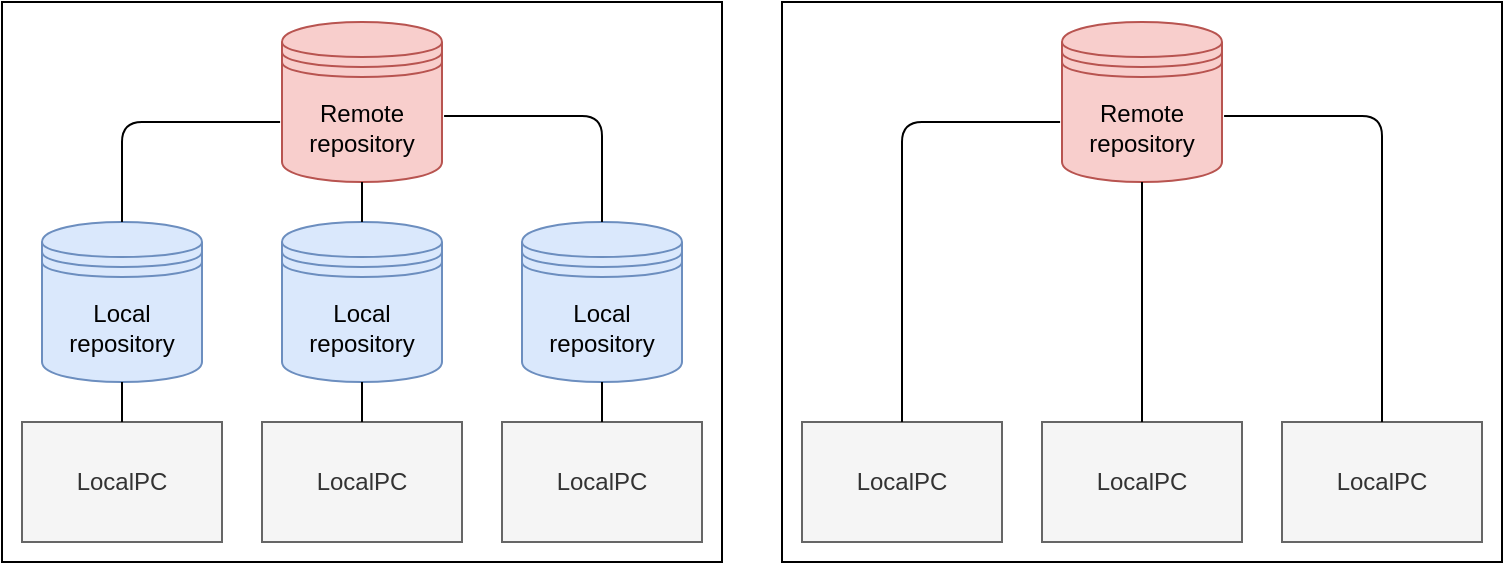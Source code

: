 <mxfile version="14.6.1" type="github"><diagram id="QEqnJiAisJeftAq-sqAr" name="Page-1"><mxGraphModel dx="981" dy="614" grid="1" gridSize="10" guides="1" tooltips="1" connect="1" arrows="1" fold="1" page="1" pageScale="1" pageWidth="827" pageHeight="1169" math="0" shadow="0"><root><mxCell id="0"/><mxCell id="1" parent="0"/><mxCell id="qaajnXQYSNhP2t-HtMHo-1" value="" style="rounded=0;whiteSpace=wrap;html=1;" vertex="1" parent="1"><mxGeometry x="40" y="40" width="360" height="280" as="geometry"/></mxCell><mxCell id="qaajnXQYSNhP2t-HtMHo-3" value="Local&lt;br&gt;repository" style="shape=datastore;whiteSpace=wrap;html=1;fillColor=#dae8fc;strokeColor=#6c8ebf;" vertex="1" parent="1"><mxGeometry x="60" y="150" width="80" height="80" as="geometry"/></mxCell><mxCell id="qaajnXQYSNhP2t-HtMHo-4" value="Local&lt;br&gt;repository" style="shape=datastore;whiteSpace=wrap;html=1;fillColor=#dae8fc;strokeColor=#6c8ebf;" vertex="1" parent="1"><mxGeometry x="180" y="150" width="80" height="80" as="geometry"/></mxCell><mxCell id="qaajnXQYSNhP2t-HtMHo-5" value="Local&lt;br&gt;repository" style="shape=datastore;whiteSpace=wrap;html=1;fillColor=#dae8fc;strokeColor=#6c8ebf;" vertex="1" parent="1"><mxGeometry x="300" y="150" width="80" height="80" as="geometry"/></mxCell><mxCell id="qaajnXQYSNhP2t-HtMHo-6" value="Remote&lt;br&gt;repository" style="shape=datastore;whiteSpace=wrap;html=1;fillColor=#f8cecc;strokeColor=#b85450;" vertex="1" parent="1"><mxGeometry x="180" y="50" width="80" height="80" as="geometry"/></mxCell><mxCell id="qaajnXQYSNhP2t-HtMHo-9" value="LocalPC" style="rounded=0;whiteSpace=wrap;html=1;fillColor=#f5f5f5;strokeColor=#666666;fontColor=#333333;" vertex="1" parent="1"><mxGeometry x="50" y="250" width="100" height="60" as="geometry"/></mxCell><mxCell id="qaajnXQYSNhP2t-HtMHo-10" value="LocalPC" style="rounded=0;whiteSpace=wrap;html=1;fillColor=#f5f5f5;strokeColor=#666666;fontColor=#333333;" vertex="1" parent="1"><mxGeometry x="170" y="250" width="100" height="60" as="geometry"/></mxCell><mxCell id="qaajnXQYSNhP2t-HtMHo-11" value="LocalPC" style="rounded=0;whiteSpace=wrap;html=1;fillColor=#f5f5f5;strokeColor=#666666;fontColor=#333333;" vertex="1" parent="1"><mxGeometry x="290" y="250" width="100" height="60" as="geometry"/></mxCell><mxCell id="qaajnXQYSNhP2t-HtMHo-12" value="" style="endArrow=none;html=1;entryX=0.5;entryY=1;entryDx=0;entryDy=0;exitX=0.5;exitY=0;exitDx=0;exitDy=0;" edge="1" parent="1" source="qaajnXQYSNhP2t-HtMHo-9" target="qaajnXQYSNhP2t-HtMHo-3"><mxGeometry width="50" height="50" relative="1" as="geometry"><mxPoint x="80" y="140" as="sourcePoint"/><mxPoint x="130" y="90" as="targetPoint"/></mxGeometry></mxCell><mxCell id="qaajnXQYSNhP2t-HtMHo-16" value="" style="endArrow=none;html=1;entryX=0.5;entryY=1;entryDx=0;entryDy=0;exitX=0.5;exitY=0;exitDx=0;exitDy=0;" edge="1" parent="1" source="qaajnXQYSNhP2t-HtMHo-10" target="qaajnXQYSNhP2t-HtMHo-4"><mxGeometry width="50" height="50" relative="1" as="geometry"><mxPoint x="110" y="260" as="sourcePoint"/><mxPoint x="110" y="240" as="targetPoint"/></mxGeometry></mxCell><mxCell id="qaajnXQYSNhP2t-HtMHo-17" value="" style="endArrow=none;html=1;entryX=0.5;entryY=1;entryDx=0;entryDy=0;exitX=0.5;exitY=0;exitDx=0;exitDy=0;" edge="1" parent="1" source="qaajnXQYSNhP2t-HtMHo-11" target="qaajnXQYSNhP2t-HtMHo-5"><mxGeometry width="50" height="50" relative="1" as="geometry"><mxPoint x="120" y="270" as="sourcePoint"/><mxPoint x="120" y="250" as="targetPoint"/></mxGeometry></mxCell><mxCell id="qaajnXQYSNhP2t-HtMHo-18" value="" style="endArrow=none;html=1;entryX=0.5;entryY=1;entryDx=0;entryDy=0;exitX=0.5;exitY=0;exitDx=0;exitDy=0;" edge="1" parent="1" source="qaajnXQYSNhP2t-HtMHo-4" target="qaajnXQYSNhP2t-HtMHo-6"><mxGeometry width="50" height="50" relative="1" as="geometry"><mxPoint x="130" y="280" as="sourcePoint"/><mxPoint x="130" y="260" as="targetPoint"/></mxGeometry></mxCell><mxCell id="qaajnXQYSNhP2t-HtMHo-19" value="" style="endArrow=none;html=1;entryX=-0.012;entryY=0.625;entryDx=0;entryDy=0;exitX=0.5;exitY=0;exitDx=0;exitDy=0;entryPerimeter=0;" edge="1" parent="1" source="qaajnXQYSNhP2t-HtMHo-3" target="qaajnXQYSNhP2t-HtMHo-6"><mxGeometry width="50" height="50" relative="1" as="geometry"><mxPoint x="230" y="160" as="sourcePoint"/><mxPoint x="230" y="140" as="targetPoint"/><Array as="points"><mxPoint x="100" y="100"/></Array></mxGeometry></mxCell><mxCell id="qaajnXQYSNhP2t-HtMHo-20" value="" style="endArrow=none;html=1;entryX=1.013;entryY=0.588;entryDx=0;entryDy=0;entryPerimeter=0;exitX=0.5;exitY=0;exitDx=0;exitDy=0;" edge="1" parent="1" source="qaajnXQYSNhP2t-HtMHo-5" target="qaajnXQYSNhP2t-HtMHo-6"><mxGeometry width="50" height="50" relative="1" as="geometry"><mxPoint x="110" y="160" as="sourcePoint"/><mxPoint x="189.04" y="107.04" as="targetPoint"/><Array as="points"><mxPoint x="340" y="97"/></Array></mxGeometry></mxCell><mxCell id="qaajnXQYSNhP2t-HtMHo-21" value="" style="rounded=0;whiteSpace=wrap;html=1;" vertex="1" parent="1"><mxGeometry x="430" y="40" width="360" height="280" as="geometry"/></mxCell><mxCell id="qaajnXQYSNhP2t-HtMHo-25" value="Remote&lt;br&gt;repository" style="shape=datastore;whiteSpace=wrap;html=1;fillColor=#f8cecc;strokeColor=#b85450;" vertex="1" parent="1"><mxGeometry x="570" y="50" width="80" height="80" as="geometry"/></mxCell><mxCell id="qaajnXQYSNhP2t-HtMHo-26" value="LocalPC" style="rounded=0;whiteSpace=wrap;html=1;fillColor=#f5f5f5;strokeColor=#666666;fontColor=#333333;" vertex="1" parent="1"><mxGeometry x="440" y="250" width="100" height="60" as="geometry"/></mxCell><mxCell id="qaajnXQYSNhP2t-HtMHo-27" value="LocalPC" style="rounded=0;whiteSpace=wrap;html=1;fillColor=#f5f5f5;strokeColor=#666666;fontColor=#333333;" vertex="1" parent="1"><mxGeometry x="560" y="250" width="100" height="60" as="geometry"/></mxCell><mxCell id="qaajnXQYSNhP2t-HtMHo-28" value="LocalPC" style="rounded=0;whiteSpace=wrap;html=1;fillColor=#f5f5f5;strokeColor=#666666;fontColor=#333333;" vertex="1" parent="1"><mxGeometry x="680" y="250" width="100" height="60" as="geometry"/></mxCell><mxCell id="qaajnXQYSNhP2t-HtMHo-32" value="" style="endArrow=none;html=1;entryX=0.5;entryY=1;entryDx=0;entryDy=0;exitX=0.5;exitY=0;exitDx=0;exitDy=0;" edge="1" parent="1" source="qaajnXQYSNhP2t-HtMHo-27" target="qaajnXQYSNhP2t-HtMHo-25"><mxGeometry width="50" height="50" relative="1" as="geometry"><mxPoint x="610" y="150" as="sourcePoint"/><mxPoint x="520" y="260" as="targetPoint"/></mxGeometry></mxCell><mxCell id="qaajnXQYSNhP2t-HtMHo-33" value="" style="endArrow=none;html=1;entryX=-0.012;entryY=0.625;entryDx=0;entryDy=0;exitX=0.5;exitY=0;exitDx=0;exitDy=0;entryPerimeter=0;" edge="1" parent="1" source="qaajnXQYSNhP2t-HtMHo-26" target="qaajnXQYSNhP2t-HtMHo-25"><mxGeometry width="50" height="50" relative="1" as="geometry"><mxPoint x="490" y="150" as="sourcePoint"/><mxPoint x="620" y="140" as="targetPoint"/><Array as="points"><mxPoint x="490" y="100"/></Array></mxGeometry></mxCell><mxCell id="qaajnXQYSNhP2t-HtMHo-34" value="" style="endArrow=none;html=1;entryX=1.013;entryY=0.588;entryDx=0;entryDy=0;entryPerimeter=0;exitX=0.5;exitY=0;exitDx=0;exitDy=0;" edge="1" parent="1" source="qaajnXQYSNhP2t-HtMHo-28" target="qaajnXQYSNhP2t-HtMHo-25"><mxGeometry width="50" height="50" relative="1" as="geometry"><mxPoint x="730" y="150" as="sourcePoint"/><mxPoint x="579.04" y="107.04" as="targetPoint"/><Array as="points"><mxPoint x="730" y="97"/></Array></mxGeometry></mxCell></root></mxGraphModel></diagram></mxfile>